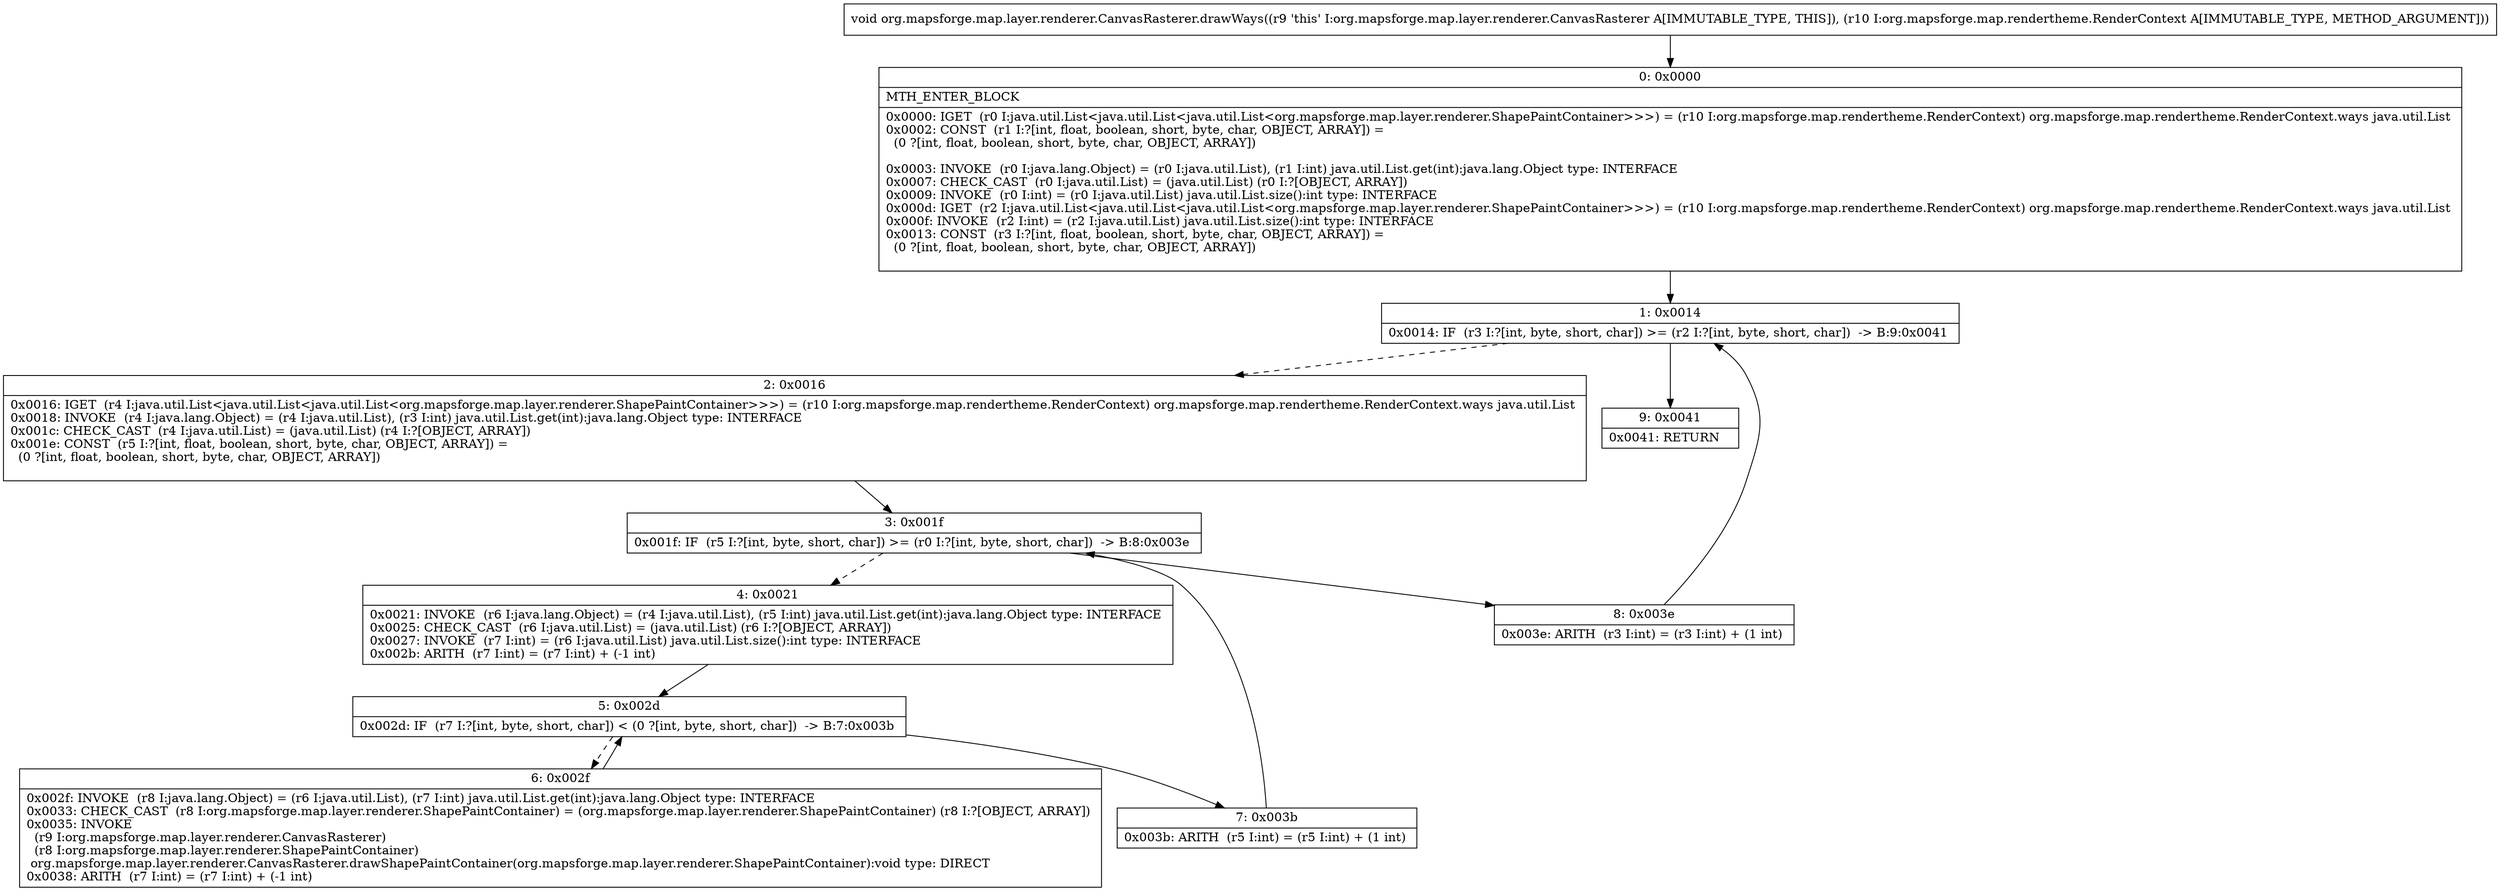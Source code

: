 digraph "CFG fororg.mapsforge.map.layer.renderer.CanvasRasterer.drawWays(Lorg\/mapsforge\/map\/rendertheme\/RenderContext;)V" {
Node_0 [shape=record,label="{0\:\ 0x0000|MTH_ENTER_BLOCK\l|0x0000: IGET  (r0 I:java.util.List\<java.util.List\<java.util.List\<org.mapsforge.map.layer.renderer.ShapePaintContainer\>\>\>) = (r10 I:org.mapsforge.map.rendertheme.RenderContext) org.mapsforge.map.rendertheme.RenderContext.ways java.util.List \l0x0002: CONST  (r1 I:?[int, float, boolean, short, byte, char, OBJECT, ARRAY]) = \l  (0 ?[int, float, boolean, short, byte, char, OBJECT, ARRAY])\l \l0x0003: INVOKE  (r0 I:java.lang.Object) = (r0 I:java.util.List), (r1 I:int) java.util.List.get(int):java.lang.Object type: INTERFACE \l0x0007: CHECK_CAST  (r0 I:java.util.List) = (java.util.List) (r0 I:?[OBJECT, ARRAY]) \l0x0009: INVOKE  (r0 I:int) = (r0 I:java.util.List) java.util.List.size():int type: INTERFACE \l0x000d: IGET  (r2 I:java.util.List\<java.util.List\<java.util.List\<org.mapsforge.map.layer.renderer.ShapePaintContainer\>\>\>) = (r10 I:org.mapsforge.map.rendertheme.RenderContext) org.mapsforge.map.rendertheme.RenderContext.ways java.util.List \l0x000f: INVOKE  (r2 I:int) = (r2 I:java.util.List) java.util.List.size():int type: INTERFACE \l0x0013: CONST  (r3 I:?[int, float, boolean, short, byte, char, OBJECT, ARRAY]) = \l  (0 ?[int, float, boolean, short, byte, char, OBJECT, ARRAY])\l \l}"];
Node_1 [shape=record,label="{1\:\ 0x0014|0x0014: IF  (r3 I:?[int, byte, short, char]) \>= (r2 I:?[int, byte, short, char])  \-\> B:9:0x0041 \l}"];
Node_2 [shape=record,label="{2\:\ 0x0016|0x0016: IGET  (r4 I:java.util.List\<java.util.List\<java.util.List\<org.mapsforge.map.layer.renderer.ShapePaintContainer\>\>\>) = (r10 I:org.mapsforge.map.rendertheme.RenderContext) org.mapsforge.map.rendertheme.RenderContext.ways java.util.List \l0x0018: INVOKE  (r4 I:java.lang.Object) = (r4 I:java.util.List), (r3 I:int) java.util.List.get(int):java.lang.Object type: INTERFACE \l0x001c: CHECK_CAST  (r4 I:java.util.List) = (java.util.List) (r4 I:?[OBJECT, ARRAY]) \l0x001e: CONST  (r5 I:?[int, float, boolean, short, byte, char, OBJECT, ARRAY]) = \l  (0 ?[int, float, boolean, short, byte, char, OBJECT, ARRAY])\l \l}"];
Node_3 [shape=record,label="{3\:\ 0x001f|0x001f: IF  (r5 I:?[int, byte, short, char]) \>= (r0 I:?[int, byte, short, char])  \-\> B:8:0x003e \l}"];
Node_4 [shape=record,label="{4\:\ 0x0021|0x0021: INVOKE  (r6 I:java.lang.Object) = (r4 I:java.util.List), (r5 I:int) java.util.List.get(int):java.lang.Object type: INTERFACE \l0x0025: CHECK_CAST  (r6 I:java.util.List) = (java.util.List) (r6 I:?[OBJECT, ARRAY]) \l0x0027: INVOKE  (r7 I:int) = (r6 I:java.util.List) java.util.List.size():int type: INTERFACE \l0x002b: ARITH  (r7 I:int) = (r7 I:int) + (\-1 int) \l}"];
Node_5 [shape=record,label="{5\:\ 0x002d|0x002d: IF  (r7 I:?[int, byte, short, char]) \< (0 ?[int, byte, short, char])  \-\> B:7:0x003b \l}"];
Node_6 [shape=record,label="{6\:\ 0x002f|0x002f: INVOKE  (r8 I:java.lang.Object) = (r6 I:java.util.List), (r7 I:int) java.util.List.get(int):java.lang.Object type: INTERFACE \l0x0033: CHECK_CAST  (r8 I:org.mapsforge.map.layer.renderer.ShapePaintContainer) = (org.mapsforge.map.layer.renderer.ShapePaintContainer) (r8 I:?[OBJECT, ARRAY]) \l0x0035: INVOKE  \l  (r9 I:org.mapsforge.map.layer.renderer.CanvasRasterer)\l  (r8 I:org.mapsforge.map.layer.renderer.ShapePaintContainer)\l org.mapsforge.map.layer.renderer.CanvasRasterer.drawShapePaintContainer(org.mapsforge.map.layer.renderer.ShapePaintContainer):void type: DIRECT \l0x0038: ARITH  (r7 I:int) = (r7 I:int) + (\-1 int) \l}"];
Node_7 [shape=record,label="{7\:\ 0x003b|0x003b: ARITH  (r5 I:int) = (r5 I:int) + (1 int) \l}"];
Node_8 [shape=record,label="{8\:\ 0x003e|0x003e: ARITH  (r3 I:int) = (r3 I:int) + (1 int) \l}"];
Node_9 [shape=record,label="{9\:\ 0x0041|0x0041: RETURN   \l}"];
MethodNode[shape=record,label="{void org.mapsforge.map.layer.renderer.CanvasRasterer.drawWays((r9 'this' I:org.mapsforge.map.layer.renderer.CanvasRasterer A[IMMUTABLE_TYPE, THIS]), (r10 I:org.mapsforge.map.rendertheme.RenderContext A[IMMUTABLE_TYPE, METHOD_ARGUMENT])) }"];
MethodNode -> Node_0;
Node_0 -> Node_1;
Node_1 -> Node_2[style=dashed];
Node_1 -> Node_9;
Node_2 -> Node_3;
Node_3 -> Node_4[style=dashed];
Node_3 -> Node_8;
Node_4 -> Node_5;
Node_5 -> Node_6[style=dashed];
Node_5 -> Node_7;
Node_6 -> Node_5;
Node_7 -> Node_3;
Node_8 -> Node_1;
}

